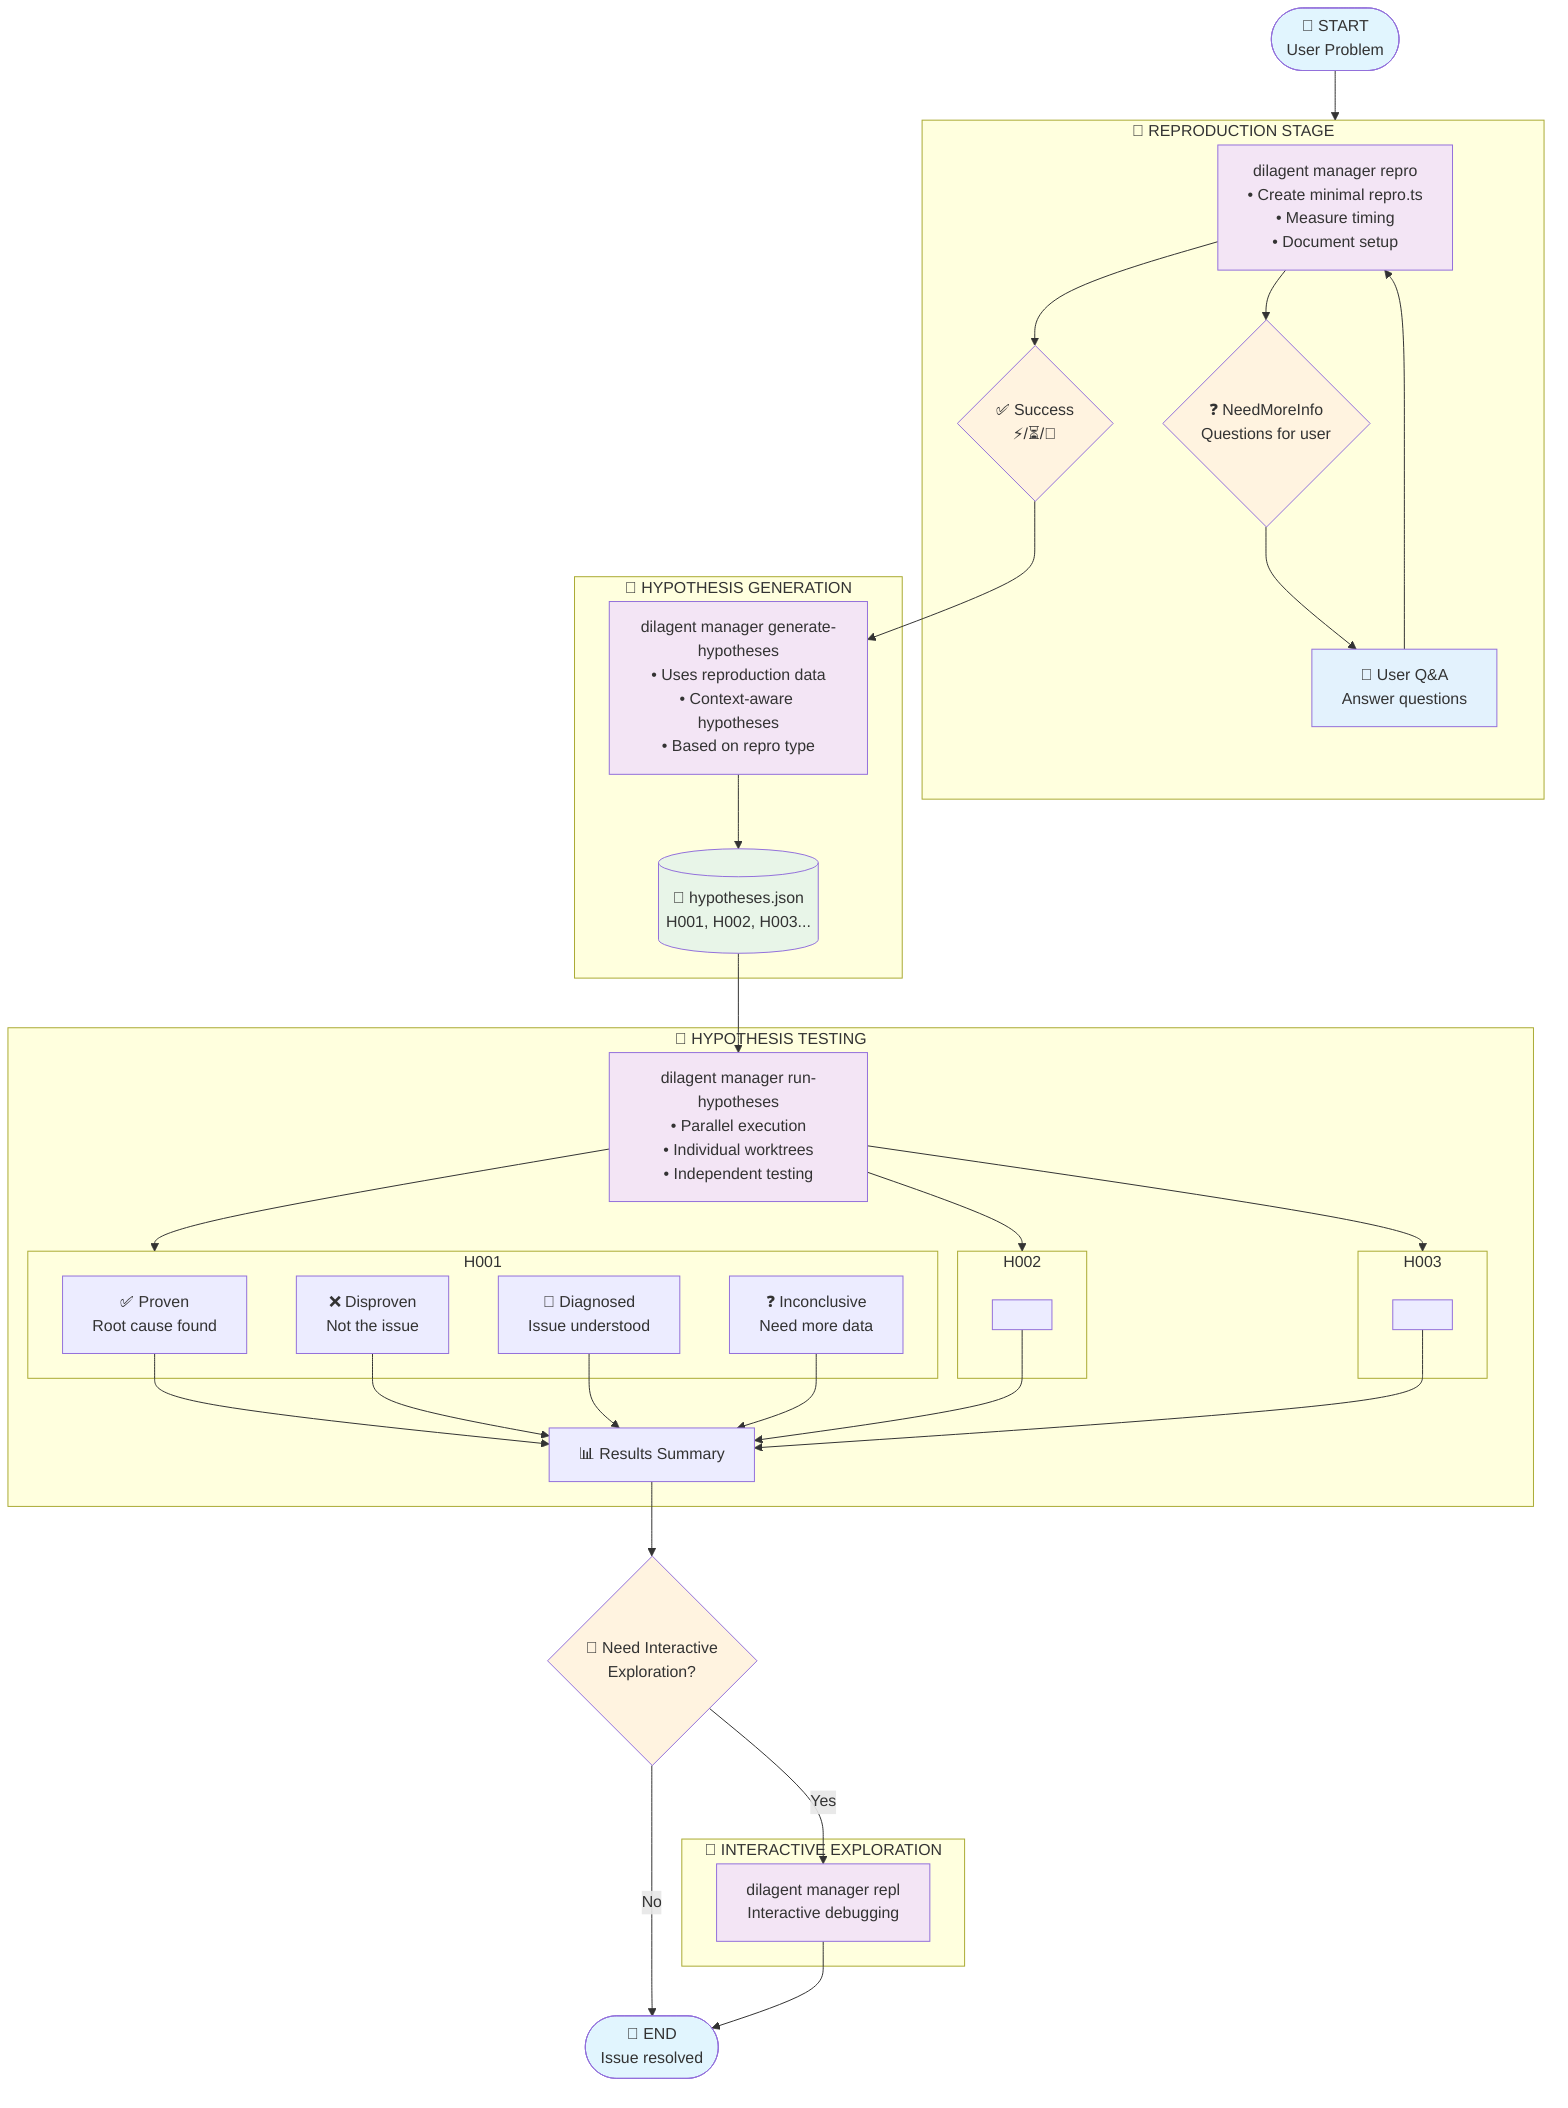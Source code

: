 flowchart TD
    Start([🏁 START<br/>User Problem]) --> ReproContainer
    
    subgraph ReproContainer ["🔬 REPRODUCTION STAGE"]
        direction TB
        Repro["dilagent manager repro<br/>• Create minimal repro.ts<br/>• Measure timing<br/>• Document setup"]
        
        Repro --> Success{✅ Success<br/>⚡/⏳/🔧}
        Repro --> NeedInfo{❓ NeedMoreInfo<br/>Questions for user}
        
        NeedInfo --> UserQA[👤 User Q&A<br/>Answer questions]
        UserQA --> Repro
    end
    
    subgraph HypoGenContainer ["🧠 HYPOTHESIS GENERATION"]
        direction TB
        HypothesisGen["dilagent manager generate-hypotheses<br/>• Uses reproduction data<br/>• Context-aware hypotheses<br/>• Based on repro type"]
        
        HypothesesFile[(📄 hypotheses.json<br/>H001, H002, H003...)]
        
        HypothesisGen --> HypothesesFile
    end
    
    subgraph HypoTestContainer ["🧪 HYPOTHESIS TESTING"]
        direction LR
        Testing["dilagent manager run-hypotheses<br/>• Parallel execution<br/>• Individual worktrees<br/>• Independent testing"]
        
        subgraph H001Container ["H001"]
            direction TB
            H001Proven[✅ Proven<br/>Root cause found]
            H001Disproven[❌ Disproven<br/>Not the issue]
            H001Diagnosed[🎯 Diagnosed<br/>Issue understood]
            H001Inconclusive[❓ Inconclusive<br/>Need more data]
        end
        
        subgraph H002Container ["H002"]
            H002[" "]
        end
        
        subgraph H003Container ["H003"]
            H003[" "]
        end
        
        Testing --> H001Container
        Testing --> H002Container
        Testing --> H003Container
        
        Results[📊 Results Summary]
        H001Proven --> Results
        H001Disproven --> Results
        H001Diagnosed --> Results
        H001Inconclusive --> Results
        H002 --> Results
        H003 --> Results
    end
    
    subgraph REPLContainer ["💬 INTERACTIVE EXPLORATION"]
        direction TB
        REPL["dilagent manager repl<br/>Interactive debugging"]
    end
    
    Success --> HypothesisGen
    HypothesesFile --> Testing
    
    Results --> OptionalREPL{🤔 Need Interactive<br/>Exploration?}
    OptionalREPL -->|Yes| REPL
    OptionalREPL -->|No| End([🏁 END<br/>Issue resolved])
    
    REPL --> End
    
    
    %% Styling
    classDef startEnd fill:#e1f5fe
    classDef process fill:#f3e5f5
    classDef decision fill:#fff3e0
    classDef data fill:#e8f5e8
    classDef success fill:#c8e6c9
    classDef error fill:#ffcdd2
    classDef info fill:#e3f2fd
    
    class Start,End startEnd
    class Repro,HypothesisGen,Testing,REPL,All process
    class Success,Failed,NeedInfo,OptionalREPL decision
    class HypothesesFile data
    class Proven,Diagnosed success
    class Disproven,Failed error
    class UserQA,FallbackHypothesis info